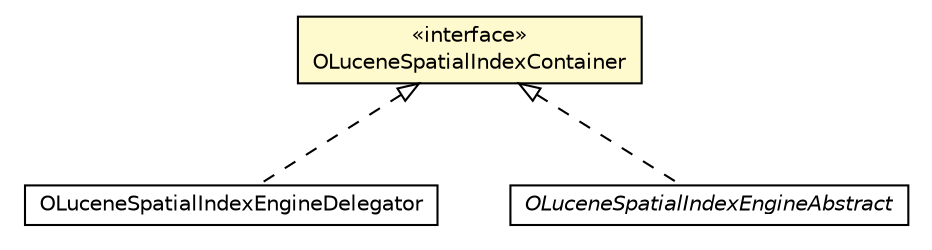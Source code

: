#!/usr/local/bin/dot
#
# Class diagram 
# Generated by UMLGraph version R5_6-24-gf6e263 (http://www.umlgraph.org/)
#

digraph G {
	edge [fontname="Helvetica",fontsize=10,labelfontname="Helvetica",labelfontsize=10];
	node [fontname="Helvetica",fontsize=10,shape=plaintext];
	nodesep=0.25;
	ranksep=0.5;
	// com.orientechnologies.spatial.engine.OLuceneSpatialIndexEngineDelegator
	c4424376 [label=<<table title="com.orientechnologies.spatial.engine.OLuceneSpatialIndexEngineDelegator" border="0" cellborder="1" cellspacing="0" cellpadding="2" port="p" href="./OLuceneSpatialIndexEngineDelegator.html">
		<tr><td><table border="0" cellspacing="0" cellpadding="1">
<tr><td align="center" balign="center"> OLuceneSpatialIndexEngineDelegator </td></tr>
		</table></td></tr>
		</table>>, URL="./OLuceneSpatialIndexEngineDelegator.html", fontname="Helvetica", fontcolor="black", fontsize=10.0];
	// com.orientechnologies.spatial.engine.OLuceneSpatialIndexEngineAbstract
	c4424378 [label=<<table title="com.orientechnologies.spatial.engine.OLuceneSpatialIndexEngineAbstract" border="0" cellborder="1" cellspacing="0" cellpadding="2" port="p" href="./OLuceneSpatialIndexEngineAbstract.html">
		<tr><td><table border="0" cellspacing="0" cellpadding="1">
<tr><td align="center" balign="center"><font face="Helvetica-Oblique"> OLuceneSpatialIndexEngineAbstract </font></td></tr>
		</table></td></tr>
		</table>>, URL="./OLuceneSpatialIndexEngineAbstract.html", fontname="Helvetica", fontcolor="black", fontsize=10.0];
	// com.orientechnologies.spatial.engine.OLuceneSpatialIndexContainer
	c4424380 [label=<<table title="com.orientechnologies.spatial.engine.OLuceneSpatialIndexContainer" border="0" cellborder="1" cellspacing="0" cellpadding="2" port="p" bgcolor="lemonChiffon" href="./OLuceneSpatialIndexContainer.html">
		<tr><td><table border="0" cellspacing="0" cellpadding="1">
<tr><td align="center" balign="center"> &#171;interface&#187; </td></tr>
<tr><td align="center" balign="center"> OLuceneSpatialIndexContainer </td></tr>
		</table></td></tr>
		</table>>, URL="./OLuceneSpatialIndexContainer.html", fontname="Helvetica", fontcolor="black", fontsize=10.0];
	//com.orientechnologies.spatial.engine.OLuceneSpatialIndexEngineDelegator implements com.orientechnologies.spatial.engine.OLuceneSpatialIndexContainer
	c4424380:p -> c4424376:p [dir=back,arrowtail=empty,style=dashed];
	//com.orientechnologies.spatial.engine.OLuceneSpatialIndexEngineAbstract implements com.orientechnologies.spatial.engine.OLuceneSpatialIndexContainer
	c4424380:p -> c4424378:p [dir=back,arrowtail=empty,style=dashed];
}

